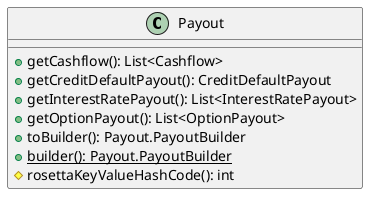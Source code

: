 @startuml

    class Payout [[Payout.html]] {
        +getCashflow(): List<Cashflow>
        +getCreditDefaultPayout(): CreditDefaultPayout
        +getInterestRatePayout(): List<InterestRatePayout>
        +getOptionPayout(): List<OptionPayout>
        +toBuilder(): Payout.PayoutBuilder
        {static} +builder(): Payout.PayoutBuilder
        #rosettaKeyValueHashCode(): int
    }

@enduml
